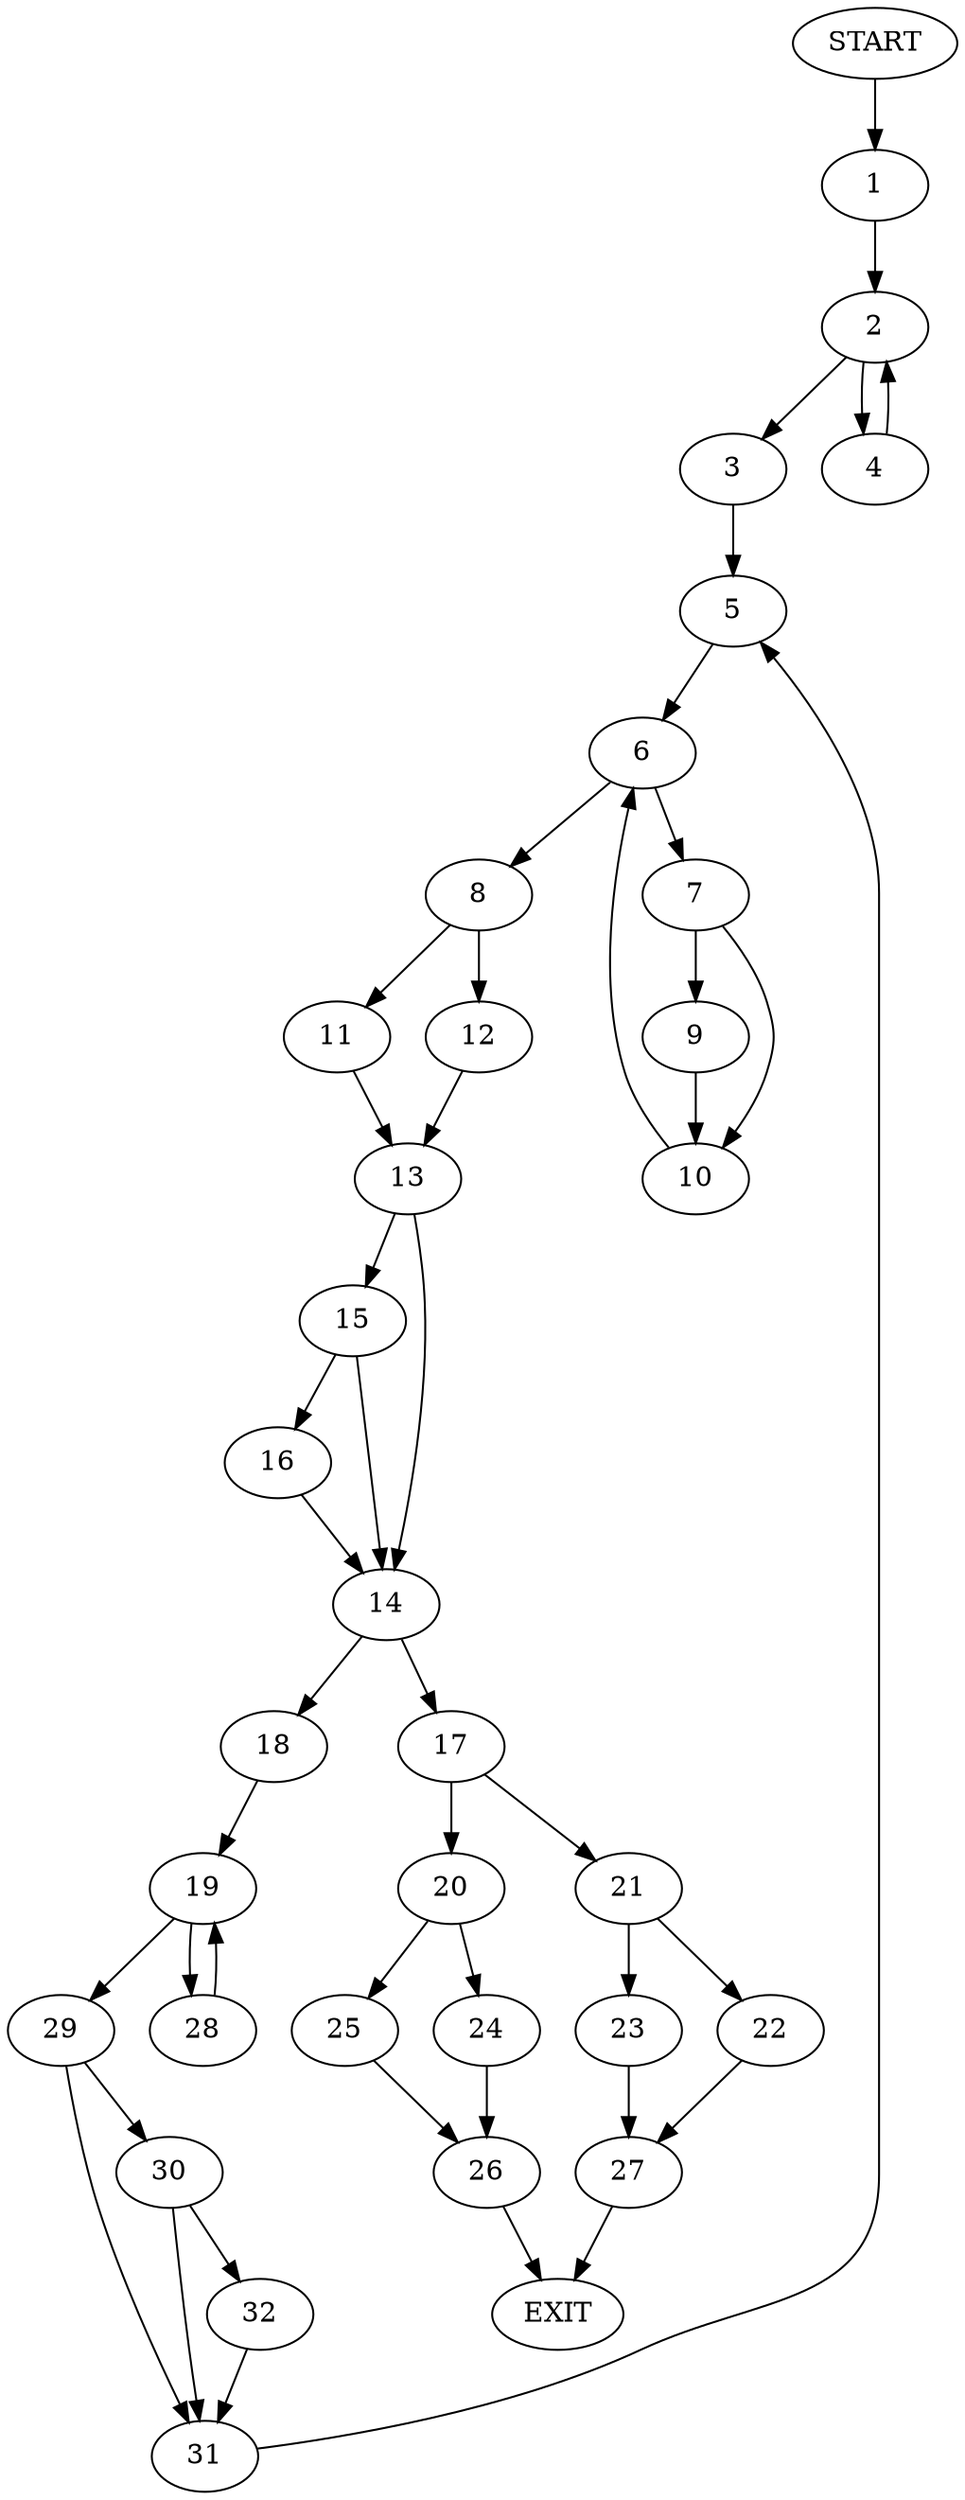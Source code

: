 digraph {
0 [label="START"]
33 [label="EXIT"]
0 -> 1
1 -> 2
2 -> 3
2 -> 4
3 -> 5
4 -> 2
5 -> 6
6 -> 7
6 -> 8
7 -> 9
7 -> 10
8 -> 11
8 -> 12
9 -> 10
10 -> 6
11 -> 13
12 -> 13
13 -> 14
13 -> 15
15 -> 16
15 -> 14
14 -> 17
14 -> 18
16 -> 14
18 -> 19
17 -> 20
17 -> 21
21 -> 22
21 -> 23
20 -> 24
20 -> 25
24 -> 26
25 -> 26
26 -> 33
23 -> 27
22 -> 27
27 -> 33
19 -> 28
19 -> 29
28 -> 19
29 -> 30
29 -> 31
31 -> 5
30 -> 31
30 -> 32
32 -> 31
}
